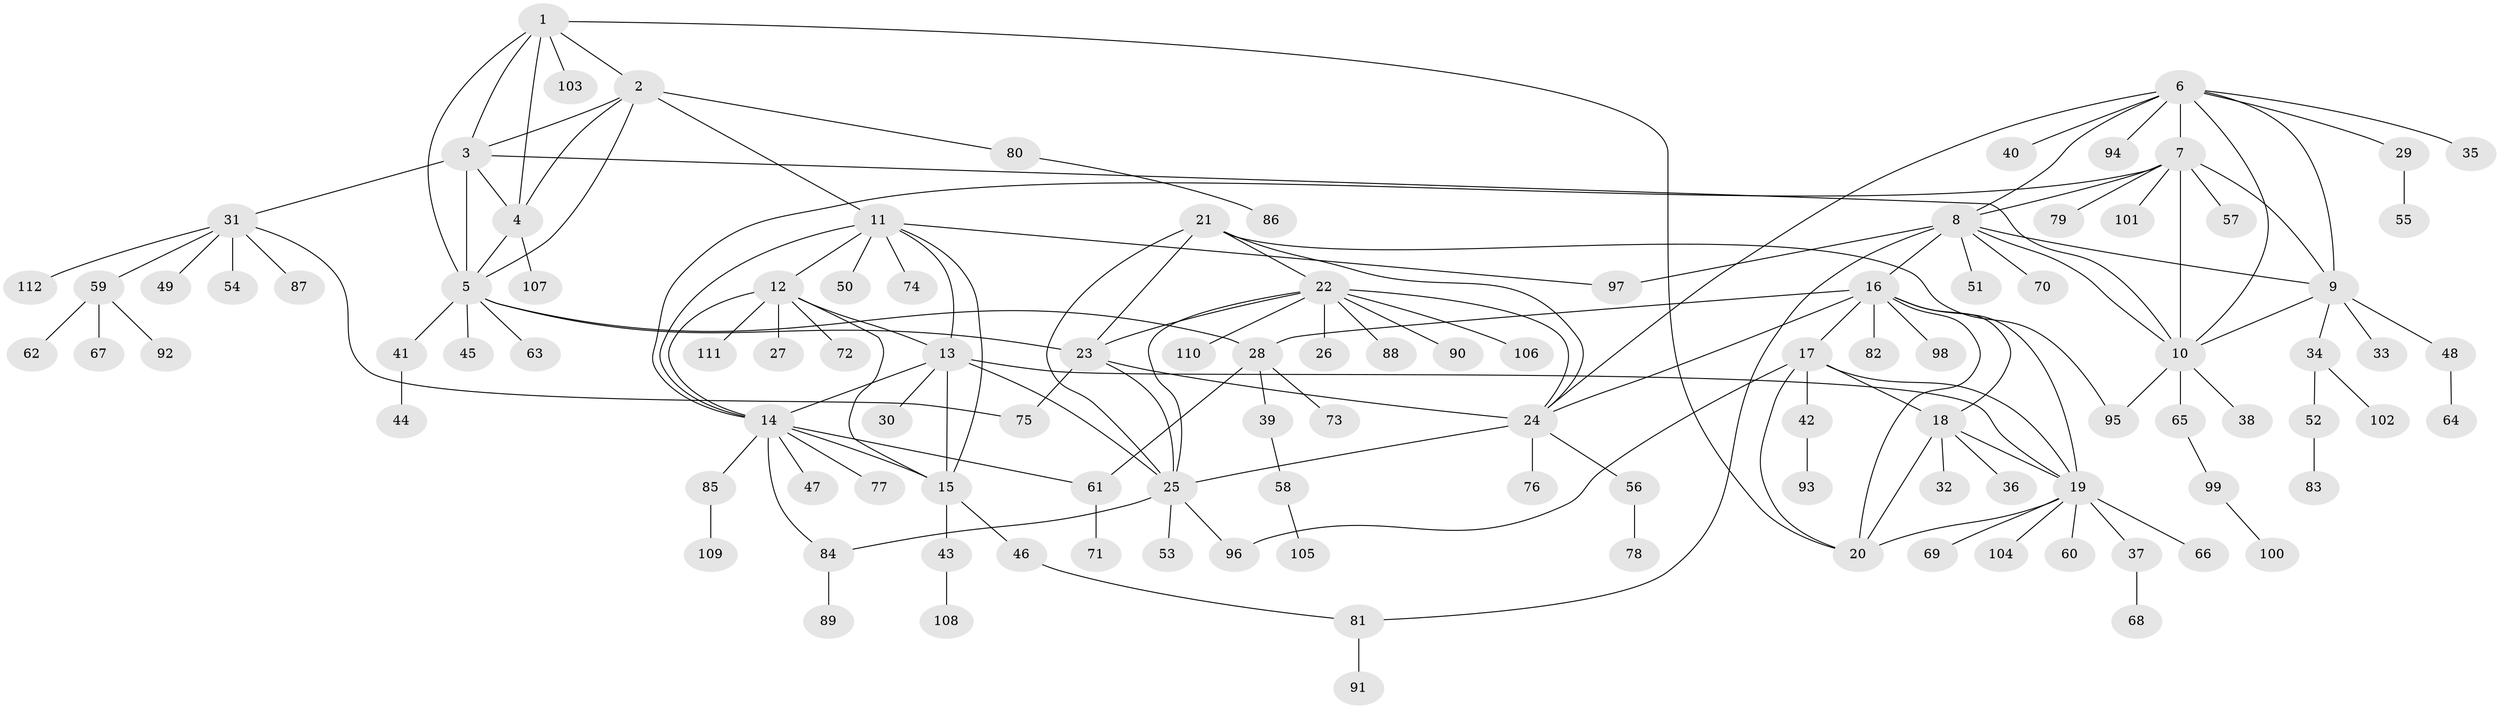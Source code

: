 // coarse degree distribution, {4: 0.011764705882352941, 6: 0.03529411764705882, 10: 0.011764705882352941, 7: 0.023529411764705882, 12: 0.011764705882352941, 5: 0.047058823529411764, 8: 0.058823529411764705, 9: 0.023529411764705882, 1: 0.611764705882353, 3: 0.023529411764705882, 2: 0.1411764705882353}
// Generated by graph-tools (version 1.1) at 2025/42/03/06/25 10:42:13]
// undirected, 112 vertices, 155 edges
graph export_dot {
graph [start="1"]
  node [color=gray90,style=filled];
  1;
  2;
  3;
  4;
  5;
  6;
  7;
  8;
  9;
  10;
  11;
  12;
  13;
  14;
  15;
  16;
  17;
  18;
  19;
  20;
  21;
  22;
  23;
  24;
  25;
  26;
  27;
  28;
  29;
  30;
  31;
  32;
  33;
  34;
  35;
  36;
  37;
  38;
  39;
  40;
  41;
  42;
  43;
  44;
  45;
  46;
  47;
  48;
  49;
  50;
  51;
  52;
  53;
  54;
  55;
  56;
  57;
  58;
  59;
  60;
  61;
  62;
  63;
  64;
  65;
  66;
  67;
  68;
  69;
  70;
  71;
  72;
  73;
  74;
  75;
  76;
  77;
  78;
  79;
  80;
  81;
  82;
  83;
  84;
  85;
  86;
  87;
  88;
  89;
  90;
  91;
  92;
  93;
  94;
  95;
  96;
  97;
  98;
  99;
  100;
  101;
  102;
  103;
  104;
  105;
  106;
  107;
  108;
  109;
  110;
  111;
  112;
  1 -- 2;
  1 -- 3;
  1 -- 4;
  1 -- 5;
  1 -- 20;
  1 -- 103;
  2 -- 3;
  2 -- 4;
  2 -- 5;
  2 -- 11;
  2 -- 80;
  3 -- 4;
  3 -- 5;
  3 -- 10;
  3 -- 31;
  4 -- 5;
  4 -- 107;
  5 -- 23;
  5 -- 28;
  5 -- 41;
  5 -- 45;
  5 -- 63;
  6 -- 7;
  6 -- 8;
  6 -- 9;
  6 -- 10;
  6 -- 24;
  6 -- 29;
  6 -- 35;
  6 -- 40;
  6 -- 94;
  7 -- 8;
  7 -- 9;
  7 -- 10;
  7 -- 14;
  7 -- 57;
  7 -- 79;
  7 -- 101;
  8 -- 9;
  8 -- 10;
  8 -- 16;
  8 -- 51;
  8 -- 70;
  8 -- 81;
  8 -- 97;
  9 -- 10;
  9 -- 33;
  9 -- 34;
  9 -- 48;
  10 -- 38;
  10 -- 65;
  10 -- 95;
  11 -- 12;
  11 -- 13;
  11 -- 14;
  11 -- 15;
  11 -- 50;
  11 -- 74;
  11 -- 97;
  12 -- 13;
  12 -- 14;
  12 -- 15;
  12 -- 27;
  12 -- 72;
  12 -- 111;
  13 -- 14;
  13 -- 15;
  13 -- 19;
  13 -- 25;
  13 -- 30;
  14 -- 15;
  14 -- 47;
  14 -- 61;
  14 -- 77;
  14 -- 84;
  14 -- 85;
  15 -- 43;
  15 -- 46;
  16 -- 17;
  16 -- 18;
  16 -- 19;
  16 -- 20;
  16 -- 24;
  16 -- 28;
  16 -- 82;
  16 -- 98;
  17 -- 18;
  17 -- 19;
  17 -- 20;
  17 -- 42;
  17 -- 96;
  18 -- 19;
  18 -- 20;
  18 -- 32;
  18 -- 36;
  19 -- 20;
  19 -- 37;
  19 -- 60;
  19 -- 66;
  19 -- 69;
  19 -- 104;
  21 -- 22;
  21 -- 23;
  21 -- 24;
  21 -- 25;
  21 -- 95;
  22 -- 23;
  22 -- 24;
  22 -- 25;
  22 -- 26;
  22 -- 88;
  22 -- 90;
  22 -- 106;
  22 -- 110;
  23 -- 24;
  23 -- 25;
  23 -- 75;
  24 -- 25;
  24 -- 56;
  24 -- 76;
  25 -- 53;
  25 -- 84;
  25 -- 96;
  28 -- 39;
  28 -- 61;
  28 -- 73;
  29 -- 55;
  31 -- 49;
  31 -- 54;
  31 -- 59;
  31 -- 75;
  31 -- 87;
  31 -- 112;
  34 -- 52;
  34 -- 102;
  37 -- 68;
  39 -- 58;
  41 -- 44;
  42 -- 93;
  43 -- 108;
  46 -- 81;
  48 -- 64;
  52 -- 83;
  56 -- 78;
  58 -- 105;
  59 -- 62;
  59 -- 67;
  59 -- 92;
  61 -- 71;
  65 -- 99;
  80 -- 86;
  81 -- 91;
  84 -- 89;
  85 -- 109;
  99 -- 100;
}
